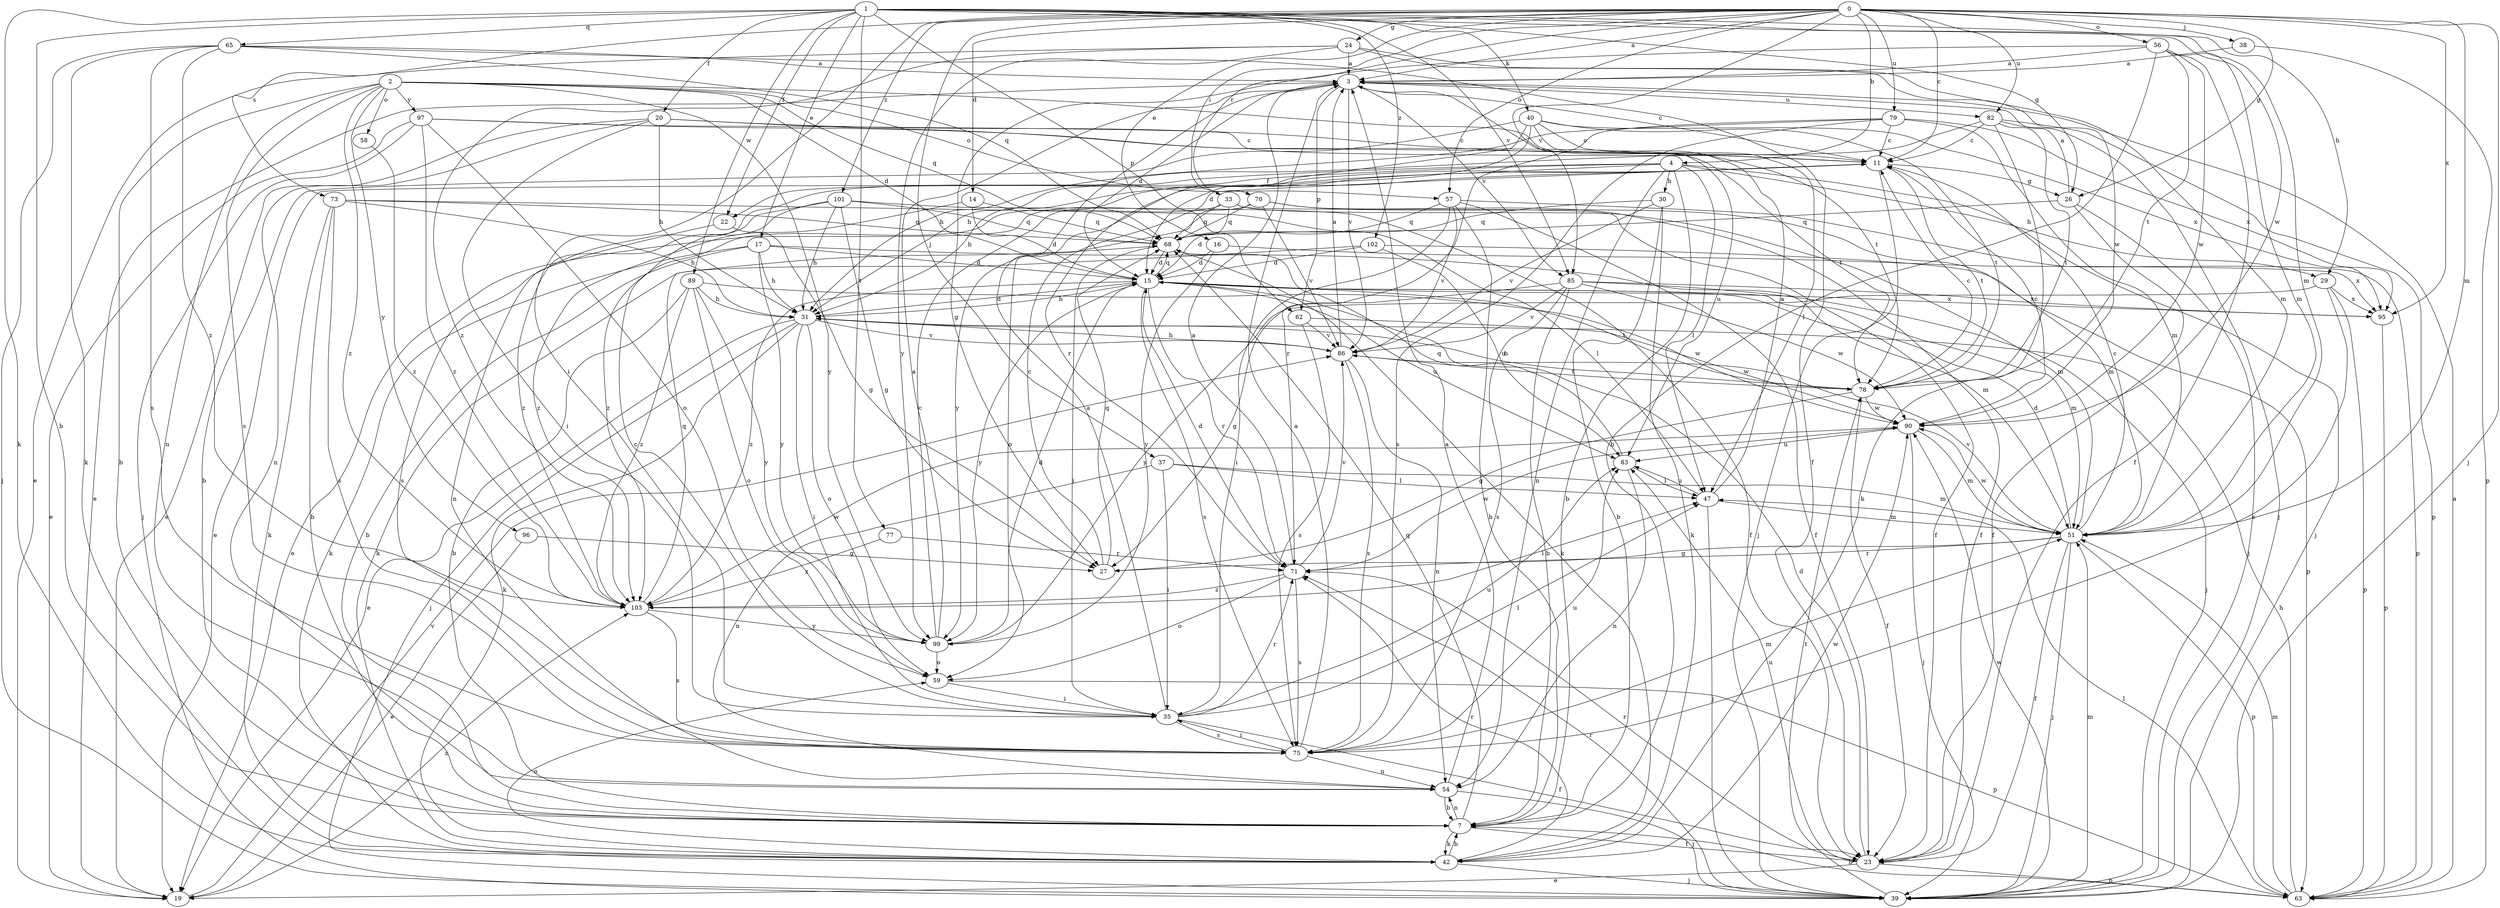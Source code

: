 strict digraph  {
0;
1;
2;
3;
4;
7;
11;
14;
15;
16;
17;
19;
20;
22;
23;
24;
26;
27;
29;
30;
31;
33;
35;
37;
38;
39;
40;
42;
47;
51;
54;
56;
57;
58;
59;
62;
63;
65;
68;
70;
71;
73;
75;
77;
78;
79;
82;
83;
85;
86;
89;
90;
95;
96;
97;
99;
101;
102;
103;
0 -> 3  [label=a];
0 -> 4  [label=b];
0 -> 11  [label=c];
0 -> 14  [label=d];
0 -> 16  [label=e];
0 -> 24  [label=g];
0 -> 26  [label=g];
0 -> 33  [label=i];
0 -> 35  [label=i];
0 -> 37  [label=j];
0 -> 38  [label=j];
0 -> 39  [label=j];
0 -> 51  [label=m];
0 -> 56  [label=o];
0 -> 57  [label=o];
0 -> 70  [label=r];
0 -> 73  [label=s];
0 -> 79  [label=u];
0 -> 82  [label=u];
0 -> 85  [label=v];
0 -> 95  [label=x];
0 -> 101  [label=z];
1 -> 7  [label=b];
1 -> 17  [label=e];
1 -> 20  [label=f];
1 -> 22  [label=f];
1 -> 26  [label=g];
1 -> 29  [label=h];
1 -> 40  [label=k];
1 -> 42  [label=k];
1 -> 51  [label=m];
1 -> 62  [label=p];
1 -> 65  [label=q];
1 -> 77  [label=t];
1 -> 85  [label=v];
1 -> 89  [label=w];
1 -> 90  [label=w];
1 -> 102  [label=z];
2 -> 7  [label=b];
2 -> 15  [label=d];
2 -> 54  [label=n];
2 -> 57  [label=o];
2 -> 58  [label=o];
2 -> 68  [label=q];
2 -> 75  [label=s];
2 -> 78  [label=t];
2 -> 96  [label=y];
2 -> 97  [label=y];
2 -> 99  [label=y];
2 -> 103  [label=z];
3 -> 11  [label=c];
3 -> 15  [label=d];
3 -> 19  [label=e];
3 -> 62  [label=p];
3 -> 82  [label=u];
3 -> 85  [label=v];
3 -> 86  [label=v];
4 -> 7  [label=b];
4 -> 19  [label=e];
4 -> 22  [label=f];
4 -> 29  [label=h];
4 -> 30  [label=h];
4 -> 31  [label=h];
4 -> 39  [label=j];
4 -> 47  [label=l];
4 -> 54  [label=n];
7 -> 23  [label=f];
7 -> 42  [label=k];
7 -> 54  [label=n];
7 -> 68  [label=q];
11 -> 26  [label=g];
11 -> 39  [label=j];
11 -> 78  [label=t];
11 -> 99  [label=y];
14 -> 15  [label=d];
14 -> 68  [label=q];
14 -> 103  [label=z];
15 -> 31  [label=h];
15 -> 51  [label=m];
15 -> 68  [label=q];
15 -> 71  [label=r];
15 -> 75  [label=s];
15 -> 78  [label=t];
15 -> 83  [label=u];
15 -> 95  [label=x];
15 -> 99  [label=y];
15 -> 103  [label=z];
16 -> 15  [label=d];
16 -> 95  [label=x];
16 -> 99  [label=y];
17 -> 7  [label=b];
17 -> 15  [label=d];
17 -> 31  [label=h];
17 -> 42  [label=k];
17 -> 51  [label=m];
17 -> 99  [label=y];
19 -> 86  [label=v];
19 -> 103  [label=z];
20 -> 11  [label=c];
20 -> 19  [label=e];
20 -> 31  [label=h];
20 -> 35  [label=i];
20 -> 54  [label=n];
20 -> 83  [label=u];
22 -> 27  [label=g];
22 -> 54  [label=n];
23 -> 15  [label=d];
23 -> 19  [label=e];
23 -> 63  [label=p];
23 -> 71  [label=r];
23 -> 83  [label=u];
24 -> 3  [label=a];
24 -> 19  [label=e];
24 -> 51  [label=m];
24 -> 90  [label=w];
24 -> 99  [label=y];
24 -> 103  [label=z];
26 -> 3  [label=a];
26 -> 23  [label=f];
26 -> 39  [label=j];
26 -> 68  [label=q];
27 -> 11  [label=c];
27 -> 68  [label=q];
29 -> 63  [label=p];
29 -> 75  [label=s];
29 -> 95  [label=x];
29 -> 99  [label=y];
30 -> 7  [label=b];
30 -> 42  [label=k];
30 -> 68  [label=q];
30 -> 86  [label=v];
31 -> 15  [label=d];
31 -> 19  [label=e];
31 -> 35  [label=i];
31 -> 39  [label=j];
31 -> 42  [label=k];
31 -> 59  [label=o];
31 -> 86  [label=v];
33 -> 15  [label=d];
33 -> 23  [label=f];
33 -> 51  [label=m];
33 -> 68  [label=q];
33 -> 103  [label=z];
35 -> 3  [label=a];
35 -> 11  [label=c];
35 -> 23  [label=f];
35 -> 47  [label=l];
35 -> 71  [label=r];
35 -> 75  [label=s];
35 -> 83  [label=u];
37 -> 35  [label=i];
37 -> 47  [label=l];
37 -> 51  [label=m];
37 -> 54  [label=n];
38 -> 3  [label=a];
38 -> 63  [label=p];
39 -> 51  [label=m];
39 -> 71  [label=r];
39 -> 78  [label=t];
39 -> 90  [label=w];
40 -> 7  [label=b];
40 -> 11  [label=c];
40 -> 15  [label=d];
40 -> 47  [label=l];
40 -> 71  [label=r];
40 -> 78  [label=t];
40 -> 95  [label=x];
42 -> 7  [label=b];
42 -> 39  [label=j];
42 -> 59  [label=o];
42 -> 71  [label=r];
42 -> 90  [label=w];
47 -> 3  [label=a];
47 -> 39  [label=j];
47 -> 51  [label=m];
47 -> 83  [label=u];
51 -> 11  [label=c];
51 -> 15  [label=d];
51 -> 23  [label=f];
51 -> 27  [label=g];
51 -> 39  [label=j];
51 -> 63  [label=p];
51 -> 71  [label=r];
51 -> 86  [label=v];
51 -> 90  [label=w];
54 -> 3  [label=a];
54 -> 7  [label=b];
54 -> 39  [label=j];
56 -> 3  [label=a];
56 -> 7  [label=b];
56 -> 23  [label=f];
56 -> 27  [label=g];
56 -> 51  [label=m];
56 -> 78  [label=t];
56 -> 90  [label=w];
57 -> 7  [label=b];
57 -> 23  [label=f];
57 -> 35  [label=i];
57 -> 63  [label=p];
57 -> 68  [label=q];
57 -> 86  [label=v];
58 -> 103  [label=z];
59 -> 35  [label=i];
59 -> 63  [label=p];
62 -> 75  [label=s];
62 -> 86  [label=v];
62 -> 90  [label=w];
63 -> 3  [label=a];
63 -> 7  [label=b];
63 -> 31  [label=h];
63 -> 47  [label=l];
63 -> 51  [label=m];
65 -> 3  [label=a];
65 -> 23  [label=f];
65 -> 39  [label=j];
65 -> 42  [label=k];
65 -> 68  [label=q];
65 -> 75  [label=s];
65 -> 103  [label=z];
68 -> 15  [label=d];
68 -> 35  [label=i];
68 -> 42  [label=k];
70 -> 19  [label=e];
70 -> 23  [label=f];
70 -> 51  [label=m];
70 -> 59  [label=o];
70 -> 68  [label=q];
70 -> 86  [label=v];
71 -> 3  [label=a];
71 -> 15  [label=d];
71 -> 59  [label=o];
71 -> 75  [label=s];
71 -> 86  [label=v];
71 -> 90  [label=w];
71 -> 103  [label=z];
73 -> 7  [label=b];
73 -> 31  [label=h];
73 -> 42  [label=k];
73 -> 47  [label=l];
73 -> 68  [label=q];
73 -> 75  [label=s];
75 -> 3  [label=a];
75 -> 35  [label=i];
75 -> 51  [label=m];
75 -> 54  [label=n];
75 -> 83  [label=u];
77 -> 71  [label=r];
77 -> 103  [label=z];
78 -> 11  [label=c];
78 -> 23  [label=f];
78 -> 27  [label=g];
78 -> 31  [label=h];
78 -> 90  [label=w];
79 -> 11  [label=c];
79 -> 31  [label=h];
79 -> 51  [label=m];
79 -> 71  [label=r];
79 -> 75  [label=s];
79 -> 95  [label=x];
82 -> 11  [label=c];
82 -> 31  [label=h];
82 -> 39  [label=j];
82 -> 42  [label=k];
82 -> 63  [label=p];
82 -> 78  [label=t];
83 -> 47  [label=l];
83 -> 54  [label=n];
83 -> 68  [label=q];
85 -> 7  [label=b];
85 -> 27  [label=g];
85 -> 39  [label=j];
85 -> 75  [label=s];
85 -> 86  [label=v];
85 -> 90  [label=w];
85 -> 95  [label=x];
86 -> 3  [label=a];
86 -> 31  [label=h];
86 -> 54  [label=n];
86 -> 75  [label=s];
86 -> 78  [label=t];
89 -> 7  [label=b];
89 -> 31  [label=h];
89 -> 59  [label=o];
89 -> 90  [label=w];
89 -> 99  [label=y];
89 -> 103  [label=z];
90 -> 11  [label=c];
90 -> 39  [label=j];
90 -> 51  [label=m];
90 -> 83  [label=u];
95 -> 63  [label=p];
96 -> 19  [label=e];
96 -> 27  [label=g];
97 -> 11  [label=c];
97 -> 19  [label=e];
97 -> 39  [label=j];
97 -> 59  [label=o];
97 -> 78  [label=t];
97 -> 103  [label=z];
99 -> 3  [label=a];
99 -> 11  [label=c];
99 -> 15  [label=d];
99 -> 59  [label=o];
101 -> 23  [label=f];
101 -> 27  [label=g];
101 -> 31  [label=h];
101 -> 68  [label=q];
101 -> 75  [label=s];
101 -> 103  [label=z];
102 -> 15  [label=d];
102 -> 42  [label=k];
102 -> 63  [label=p];
102 -> 83  [label=u];
103 -> 47  [label=l];
103 -> 68  [label=q];
103 -> 75  [label=s];
103 -> 90  [label=w];
103 -> 99  [label=y];
}
